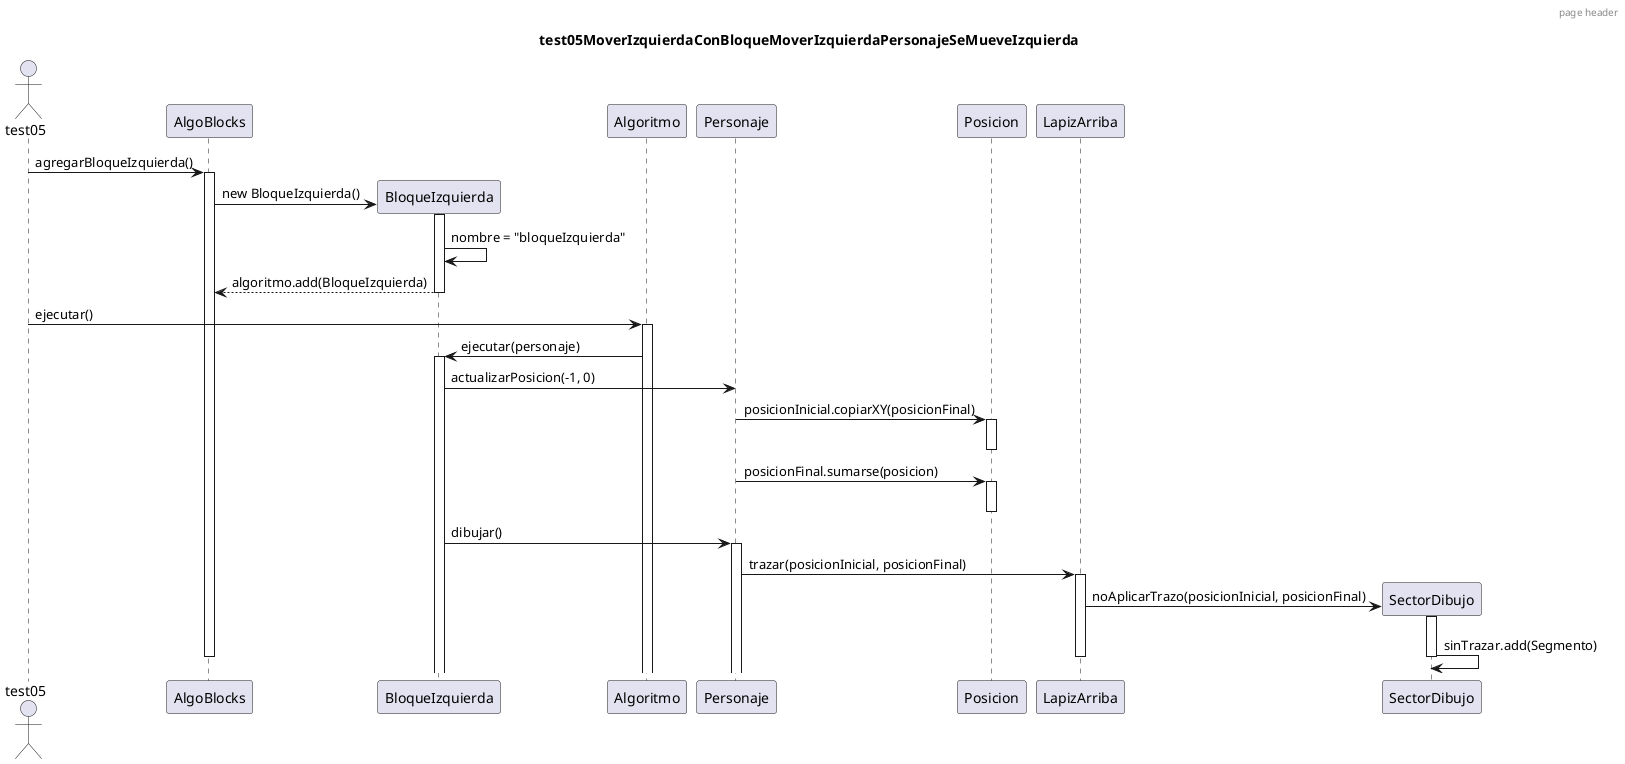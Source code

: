 @startuml

header page header
title test05MoverIzquierdaConBloqueMoverIzquierdaPersonajeSeMueveIzquierda
actor test05

test05 -> AlgoBlocks: agregarBloqueIzquierda()
activate AlgoBlocks
create BloqueIzquierda
AlgoBlocks -> BloqueIzquierda: new BloqueIzquierda()
activate BloqueIzquierda
BloqueIzquierda -> BloqueIzquierda: nombre = "bloqueIzquierda"
BloqueIzquierda --> AlgoBlocks: algoritmo.add(BloqueIzquierda)
deactivate BloqueIzquierda
test05 -> Algoritmo: ejecutar()
activate Algoritmo
Algoritmo -> BloqueIzquierda: ejecutar(personaje)
activate BloqueIzquierda
BloqueIzquierda -> Personaje: actualizarPosicion(-1, 0)
Personaje -> Posicion: posicionInicial.copiarXY(posicionFinal)
activate Posicion
deactivate Posicion
Personaje -> Posicion: posicionFinal.sumarse(posicion)
activate Posicion
deactivate Posicion
BloqueIzquierda -> Personaje: dibujar()
activate Personaje
Personaje -> LapizArriba: trazar(posicionInicial, posicionFinal)
activate LapizArriba
create SectorDibujo
LapizArriba -> SectorDibujo: noAplicarTrazo(posicionInicial, posicionFinal)
activate SectorDibujo
SectorDibujo -> SectorDibujo: sinTrazar.add(Segmento)
deactivate SectorDibujo
deactivate LapizArriba
deactivate AlgoBlocks



@enduml